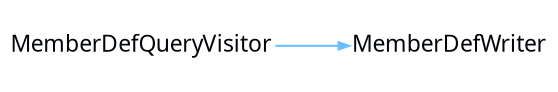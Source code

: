 digraph {
 rankdir = "LR"
 bgcolor = none;
 layout  = dot;
 edge [
   arrowsize = "0.5"
   color     = "#69BFFFFF"
 ]
 D9ElmA2[
   shape    = none
   label    = "MemberDefQueryVisitor"
   margin   = "0.01"
   fontname = "Segoe UI"
   fontsize = "11"
   fontcolor= "#010509FF"
 ]
 q3xlmA2[
   shape    = none
   label    = "MemberDefWriter"
   margin   = "0.01"
   fontname = "Segoe UI"
   fontsize = "11"
   fontcolor= "#010509FF"
 ]
 D9ElmA2->q3xlmA2
}
